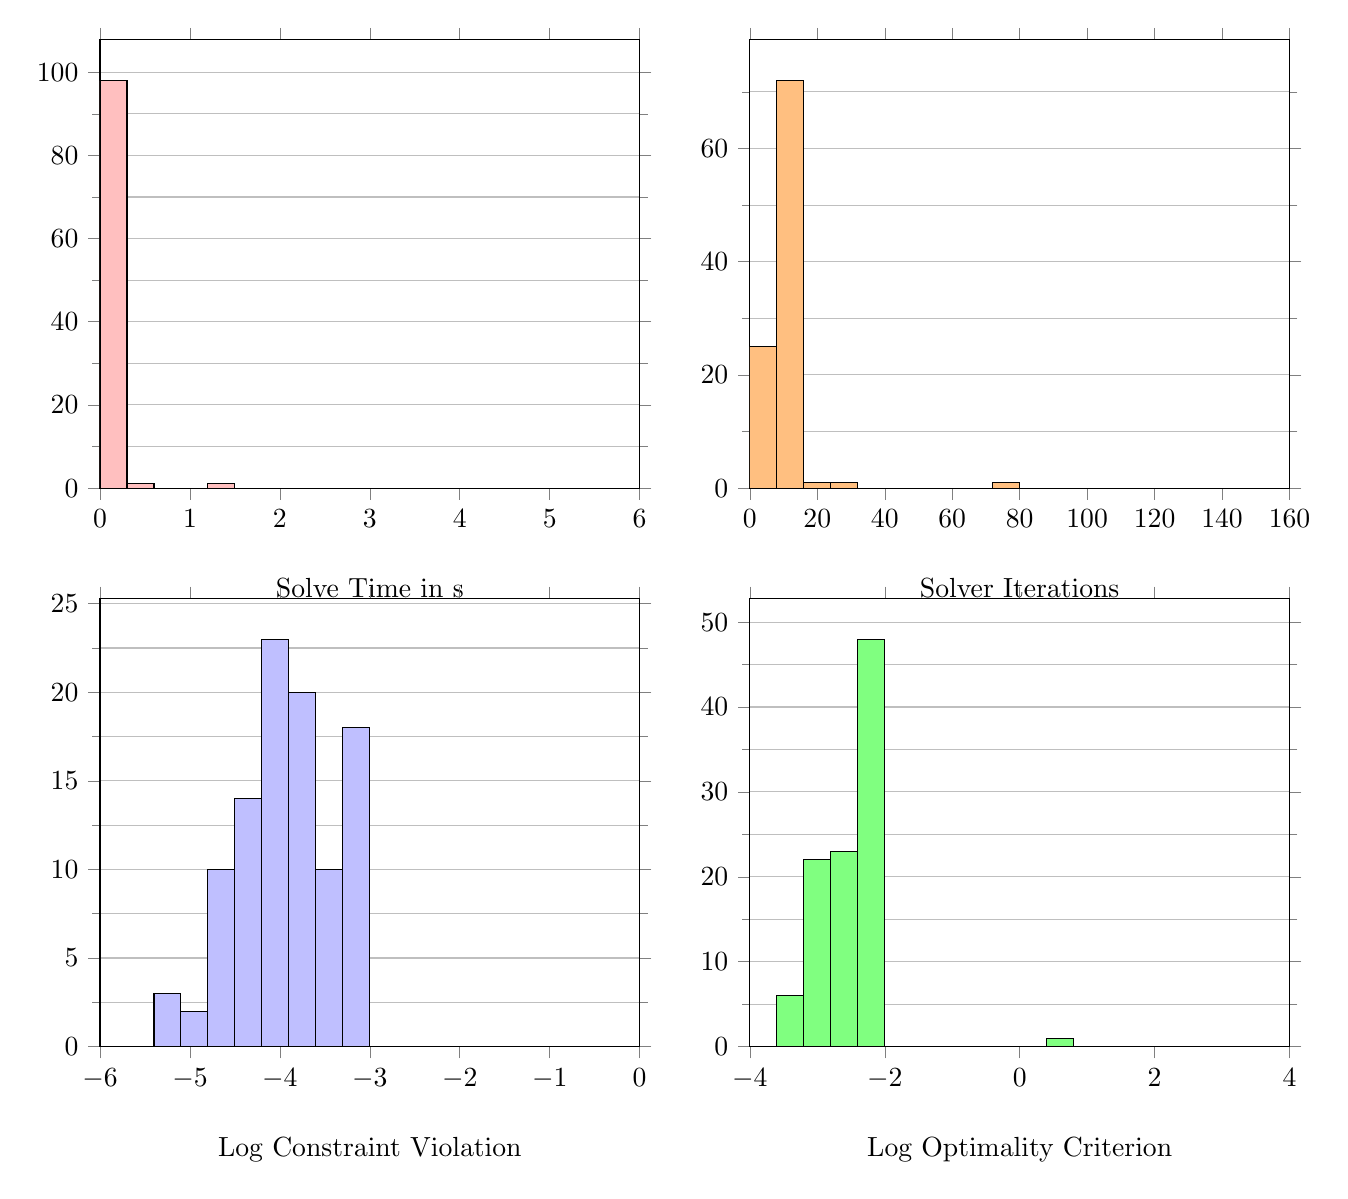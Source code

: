 \begin{tikzpicture}
\begin{groupplot}[group style={group size={2 by 2}, horizontal sep=1.4cm, vertical sep=1.4cm}]
    \nextgroupplot[grid=both, minor y tick num=1, yminorgrids=true, tick align=outside, x label style={at={(axis description cs:0.5,-0.18)},anchor=north}, y label style={at={(axis description cs:-0.18,0.5)},rotate=0,anchor=south}, xlabel={Solve Time in s}, xmajorgrids={false}, xmin={0.0}, xmax={6.0}, ymin={0.0}]
    \addplot[ybar interval, mark=none, fill=red!25]
        table[row sep={\\}]
        {
            \\
            0.0  98.0  \\
            0.3  1.0  \\
            0.6  0.0  \\
            0.9  0.0  \\
            1.2  1.0  \\
            1.5  0.0  \\
            1.8  0.0  \\
            2.1  0.0  \\
            2.4  0.0  \\
            2.7  0.0  \\
            3.0  0.0  \\
            3.3  0.0  \\
            3.6  0.0  \\
            3.9  0.0  \\
            4.2  0.0  \\
            4.5  0.0  \\
            4.8  0.0  \\
            5.1  0.0  \\
            5.4  0.0  \\
            5.7  0.0  \\
            6.0  0.0  \\
        }
        ;
    \nextgroupplot[grid=both, minor y tick num=1, yminorgrids=true, tick align=outside, x label style={at={(axis description cs:0.5,-0.18)},anchor=north}, y label style={at={(axis description cs:-0.18,0.5)},rotate=0,anchor=south}, xlabel={Solver Iterations}, xmajorgrids={false}, xmin={0.0}, xmax={160.0}, ymin={0.0}]
    \addplot[ybar interval, mark=none, fill=orange!50]
        table[row sep={\\}]
        {
            \\
            0.0  25.0  \\
            8.0  72.0  \\
            16.0  1.0  \\
            24.0  1.0  \\
            32.0  0.0  \\
            40.0  0.0  \\
            48.0  0.0  \\
            56.0  0.0  \\
            64.0  0.0  \\
            72.0  1.0  \\
            80.0  0.0  \\
            88.0  0.0  \\
            96.0  0.0  \\
            104.0  0.0  \\
            112.0  0.0  \\
            120.0  0.0  \\
            128.0  0.0  \\
            136.0  0.0  \\
            144.0  0.0  \\
            152.0  0.0  \\
            160.0  0.0  \\
        }
        ;
    \nextgroupplot[grid=both, minor y tick num=1, yminorgrids=true, tick align=outside, x label style={at={(axis description cs:0.5,-0.18)},anchor=north}, y label style={at={(axis description cs:-0.18,0.5)},rotate=0,anchor=south}, xlabel={Log Constraint Violation}, xmajorgrids={false}, xmin={-6.0}, xmax={0.0}, ymin={0.0}]
    \addplot[ybar interval, mark=none, fill=blue!25]
        table[row sep={\\}]
        {
            \\
            -6.0  0.0  \\
            -5.7  0.0  \\
            -5.4  3.0  \\
            -5.1  2.0  \\
            -4.8  10.0  \\
            -4.5  14.0  \\
            -4.2  23.0  \\
            -3.9  20.0  \\
            -3.6  10.0  \\
            -3.3  18.0  \\
            -3.0  0.0  \\
            -2.7  0.0  \\
            -2.4  0.0  \\
            -2.1  0.0  \\
            -1.8  0.0  \\
            -1.5  0.0  \\
            -1.2  0.0  \\
            -0.9  0.0  \\
            -0.6  0.0  \\
            -0.3  0.0  \\
            0.0  0.0  \\
        }
        ;
    \nextgroupplot[grid=both, minor y tick num=1, yminorgrids=true, tick align=outside, x label style={at={(axis description cs:0.5,-0.18)},anchor=north}, y label style={at={(axis description cs:-0.18,0.5)},rotate=0,anchor=south}, xlabel={Log Optimality Criterion}, xmajorgrids={false}, xmin={-4.0}, xmax={4.0}, ymin={0.0}]
    \addplot[ybar interval, mark=none, fill=green!50]
        table[row sep={\\}]
        {
            \\
            -4.0  0.0  \\
            -3.6  6.0  \\
            -3.2  22.0  \\
            -2.8  23.0  \\
            -2.4  48.0  \\
            -2.0  0.0  \\
            -1.6  0.0  \\
            -1.2  0.0  \\
            -0.8  0.0  \\
            -0.4  0.0  \\
            0.0  0.0  \\
            0.4  1.0  \\
            0.8  0.0  \\
            1.2  0.0  \\
            1.6  0.0  \\
            2.0  0.0  \\
            2.4  0.0  \\
            2.8  0.0  \\
            3.2  0.0  \\
            3.6  0.0  \\
            4.0  0.0  \\
        }
        ;
\end{groupplot}
\end{tikzpicture}
